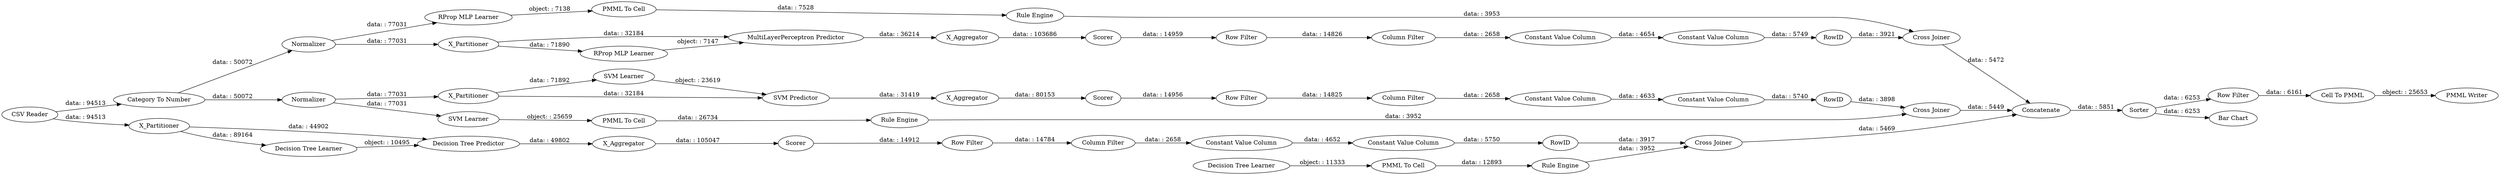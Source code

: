 digraph {
	"-5919744185313941381_32" [label="MultiLayerPerceptron Predictor"]
	"6399815907927199733_39" [label=Scorer]
	"-3265536542863741063_292" [label="Constant Value Column"]
	"-3265536542863741063_294" [label="Column Filter"]
	"-5919744185313941381_38" [label="Cross Joiner"]
	"-5919744185313941381_39" [label=Normalizer]
	"-5919744185313941381_40" [label=Scorer]
	"1710186335708697670_22" [label="PMML To Cell"]
	"5940039478961647526_31" [label="SVM Learner"]
	"3805303859933274352_52" [label=Sorter]
	"1710186335708697670_35" [label="RProp MLP Learner"]
	"1710186335708697670_34" [label="Rule Engine"]
	"6642396059169780274_294" [label="Column Filter"]
	"894125577887479449_35" [label="Rule Engine"]
	"-416376339037928631_33" [label="Decision Tree Learner"]
	"6642396059169780274_293" [label=RowID]
	"3805303859933274352_58" [label="Category To Number"]
	"3805303859933274352_64" [label="CSV Reader"]
	"-4320924143979953459_290" [label="Constant Value Column"]
	"6399815907927199733_32" [label="Decision Tree Predictor"]
	"6399815907927199733_2" [label=X_Partitioner]
	"-3265536542863741063_290" [label="Constant Value Column"]
	"-5919744185313941381_7" [label=X_Aggregator]
	"5940039478961647526_32" [label="SVM Predictor"]
	"5940039478961647526_39" [label="Cross Joiner"]
	"-4320924143979953459_293" [label=RowID]
	"5940039478961647526_40" [label=Normalizer]
	"6399815907927199733_38" [label="Cross Joiner"]
	"3805303859933274352_53" [label="Row Filter"]
	"-416376339037928631_28" [label="PMML To Cell"]
	"5940039478961647526_2" [label=X_Partitioner]
	"3805303859933274352_61" [label="PMML Writer"]
	"-3265536542863741063_293" [label=RowID]
	"894125577887479449_34" [label="PMML To Cell"]
	"6399815907927199733_7" [label=X_Aggregator]
	"-416376339037928631_34" [label="Rule Engine"]
	"6642396059169780274_290" [label="Constant Value Column"]
	"6642396059169780274_9" [label="Row Filter"]
	"-4320924143979953459_9" [label="Row Filter"]
	"-4320924143979953459_294" [label="Column Filter"]
	"-5919744185313941381_2" [label=X_Partitioner]
	"-3265536542863741063_9" [label="Row Filter"]
	"894125577887479449_33" [label="SVM Learner"]
	"5940039478961647526_7" [label=X_Aggregator]
	"5940039478961647526_41" [label=Scorer]
	"6642396059169780274_292" [label="Constant Value Column"]
	"-5919744185313941381_31" [label="RProp MLP Learner"]
	"3805303859933274352_54" [label="Cell To PMML"]
	"3805303859933274352_60" [label=Concatenate]
	"3805303859933274352_59" [label="Bar Chart"]
	"-4320924143979953459_292" [label="Constant Value Column"]
	"6399815907927199733_31" [label="Decision Tree Learner"]
	"5940039478961647526_31" -> "5940039478961647526_32" [label="object: : 23619"]
	"3805303859933274352_53" -> "3805303859933274352_54" [label="data: : 6161"]
	"1710186335708697670_35" -> "1710186335708697670_22" [label="object: : 7138"]
	"3805303859933274352_54" -> "3805303859933274352_61" [label="object: : 25653"]
	"-3265536542863741063_292" -> "-3265536542863741063_293" [label="data: : 5750"]
	"-5919744185313941381_39" -> "1710186335708697670_35" [label="data: : 77031"]
	"5940039478961647526_2" -> "5940039478961647526_31" [label="data: : 71892"]
	"-5919744185313941381_32" -> "-5919744185313941381_7" [label="data: : 36214"]
	"3805303859933274352_52" -> "3805303859933274352_53" [label="data: : 6253"]
	"-5919744185313941381_39" -> "-5919744185313941381_2" [label="data: : 77031"]
	"3805303859933274352_58" -> "-5919744185313941381_39" [label="data: : 50072"]
	"6642396059169780274_9" -> "6642396059169780274_294" [label="data: : 14825"]
	"3805303859933274352_60" -> "3805303859933274352_52" [label="data: : 5851"]
	"3805303859933274352_64" -> "3805303859933274352_58" [label="data: : 94513"]
	"6642396059169780274_290" -> "6642396059169780274_292" [label="data: : 4633"]
	"3805303859933274352_64" -> "6399815907927199733_2" [label="data: : 94513"]
	"-3265536542863741063_290" -> "-3265536542863741063_292" [label="data: : 4652"]
	"6399815907927199733_7" -> "6399815907927199733_39" [label="data: : 105047"]
	"-4320924143979953459_9" -> "-4320924143979953459_294" [label="data: : 14826"]
	"1710186335708697670_34" -> "-5919744185313941381_38" [label="data: : 3953"]
	"-4320924143979953459_294" -> "-4320924143979953459_290" [label="data: : 2658"]
	"-4320924143979953459_293" -> "-5919744185313941381_38" [label="data: : 3921"]
	"5940039478961647526_2" -> "5940039478961647526_32" [label="data: : 32184"]
	"-3265536542863741063_9" -> "-3265536542863741063_294" [label="data: : 14784"]
	"6642396059169780274_293" -> "5940039478961647526_39" [label="data: : 3898"]
	"894125577887479449_35" -> "5940039478961647526_39" [label="data: : 3952"]
	"-5919744185313941381_2" -> "-5919744185313941381_32" [label="data: : 32184"]
	"6642396059169780274_294" -> "6642396059169780274_290" [label="data: : 2658"]
	"894125577887479449_33" -> "894125577887479449_34" [label="object: : 25659"]
	"5940039478961647526_32" -> "5940039478961647526_7" [label="data: : 31419"]
	"-4320924143979953459_292" -> "-4320924143979953459_293" [label="data: : 5749"]
	"-5919744185313941381_7" -> "-5919744185313941381_40" [label="data: : 103686"]
	"-5919744185313941381_31" -> "-5919744185313941381_32" [label="object: : 7147"]
	"-5919744185313941381_38" -> "3805303859933274352_60" [label="data: : 5472"]
	"6399815907927199733_31" -> "6399815907927199733_32" [label="object: : 10495"]
	"-5919744185313941381_40" -> "-4320924143979953459_9" [label="data: : 14959"]
	"6399815907927199733_2" -> "6399815907927199733_32" [label="data: : 44902"]
	"-5919744185313941381_2" -> "-5919744185313941381_31" [label="data: : 71890"]
	"-4320924143979953459_290" -> "-4320924143979953459_292" [label="data: : 4654"]
	"6399815907927199733_38" -> "3805303859933274352_60" [label="data: : 5469"]
	"1710186335708697670_22" -> "1710186335708697670_34" [label="data: : 7528"]
	"5940039478961647526_40" -> "5940039478961647526_2" [label="data: : 77031"]
	"5940039478961647526_41" -> "6642396059169780274_9" [label="data: : 14956"]
	"6399815907927199733_2" -> "6399815907927199733_31" [label="data: : 89164"]
	"6399815907927199733_32" -> "6399815907927199733_7" [label="data: : 49802"]
	"6642396059169780274_292" -> "6642396059169780274_293" [label="data: : 5740"]
	"-3265536542863741063_293" -> "6399815907927199733_38" [label="data: : 3917"]
	"3805303859933274352_52" -> "3805303859933274352_59" [label="data: : 6253"]
	"3805303859933274352_58" -> "5940039478961647526_40" [label="data: : 50072"]
	"-416376339037928631_34" -> "6399815907927199733_38" [label="data: : 3952"]
	"-416376339037928631_28" -> "-416376339037928631_34" [label="data: : 12893"]
	"-416376339037928631_33" -> "-416376339037928631_28" [label="object: : 11333"]
	"894125577887479449_34" -> "894125577887479449_35" [label="data: : 26734"]
	"5940039478961647526_7" -> "5940039478961647526_41" [label="data: : 80153"]
	"-3265536542863741063_294" -> "-3265536542863741063_290" [label="data: : 2658"]
	"5940039478961647526_39" -> "3805303859933274352_60" [label="data: : 5449"]
	"6399815907927199733_39" -> "-3265536542863741063_9" [label="data: : 14912"]
	"5940039478961647526_40" -> "894125577887479449_33" [label="data: : 77031"]
	rankdir=LR
}
